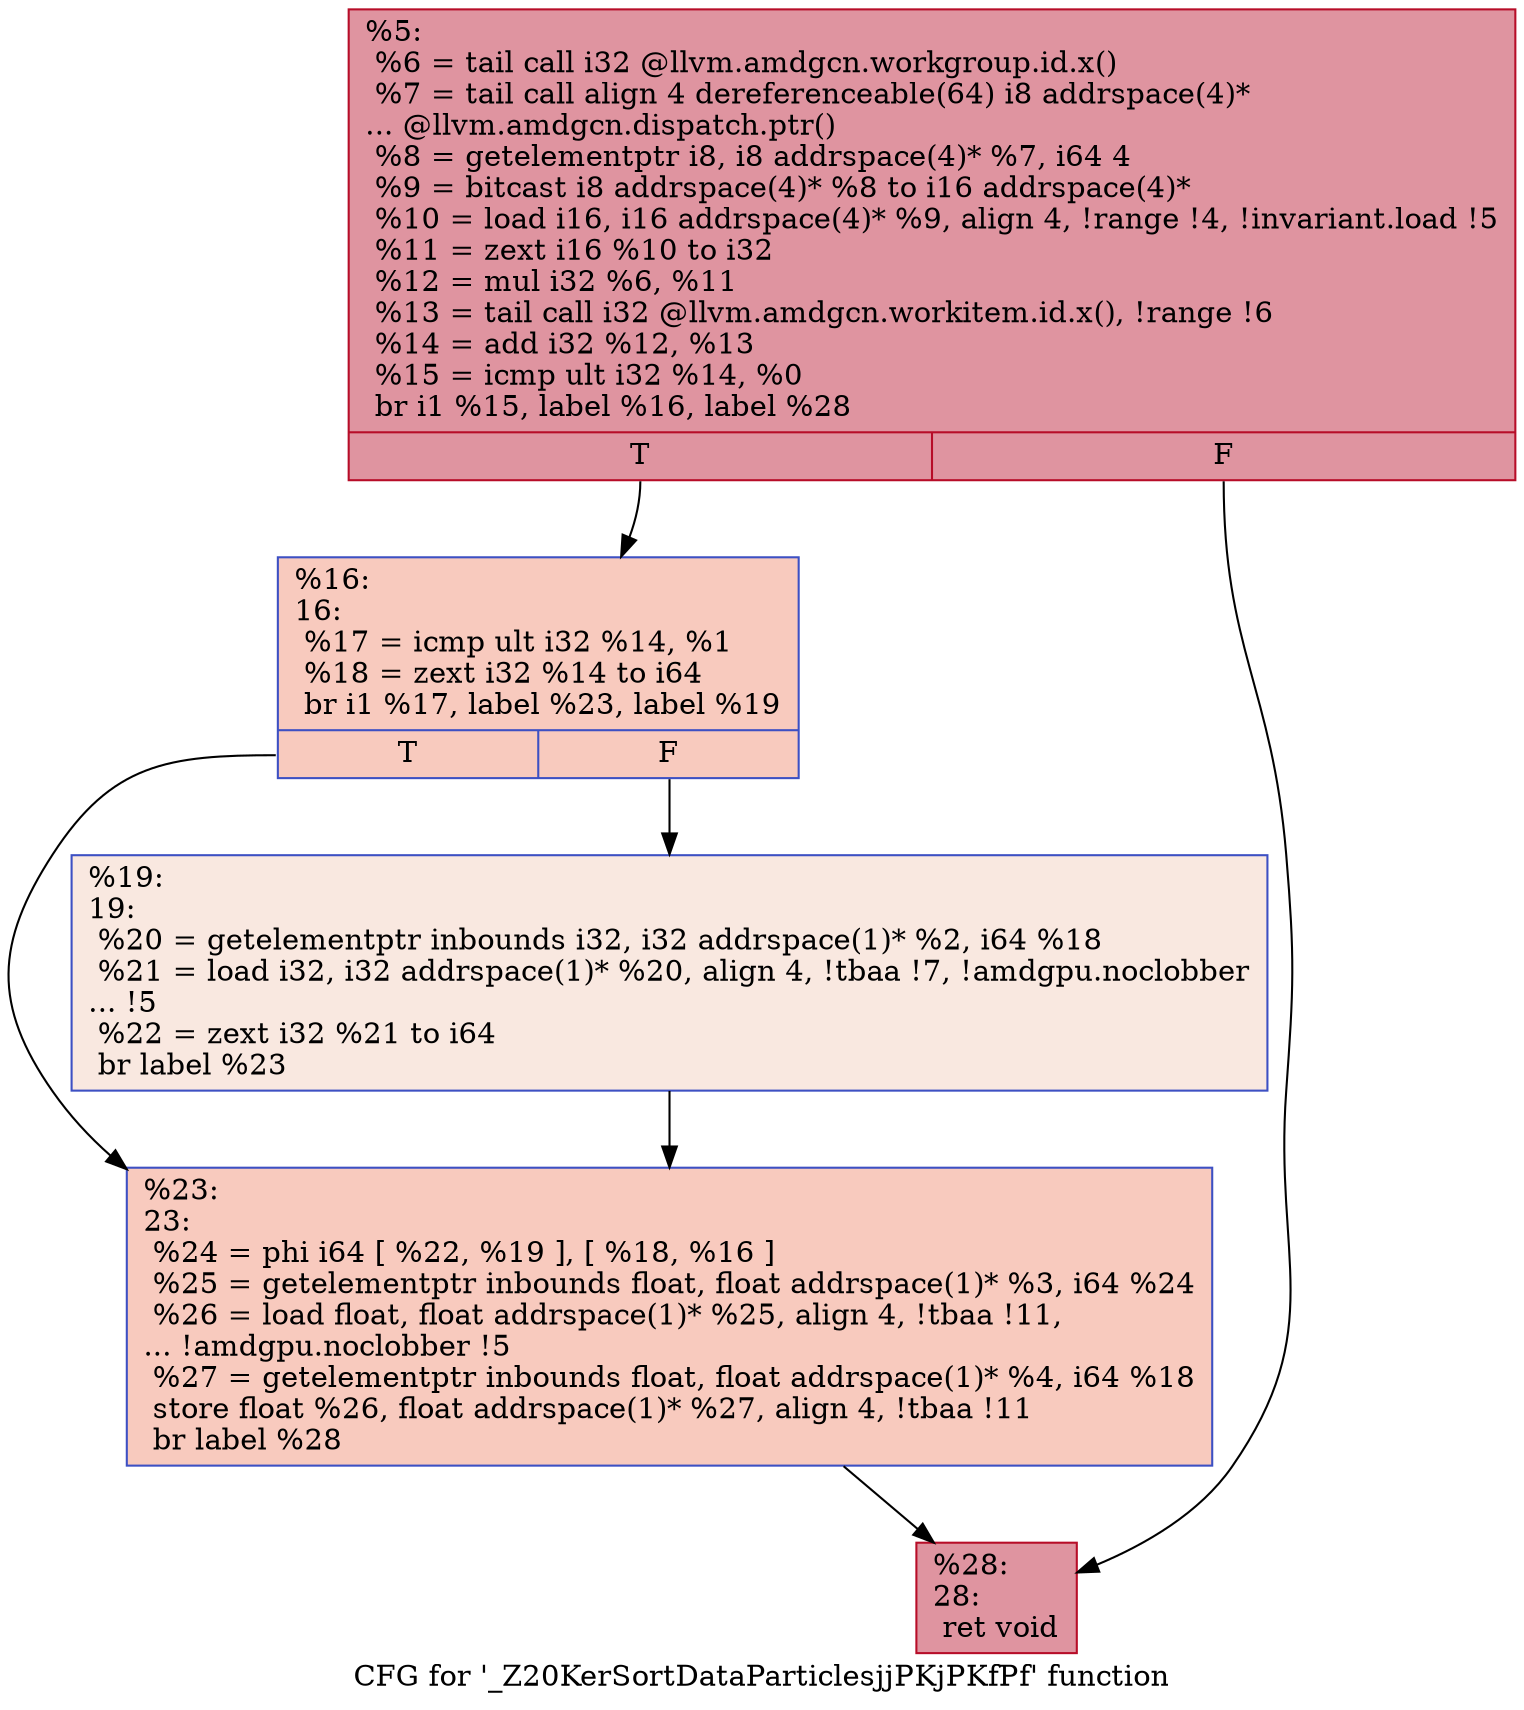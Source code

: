 digraph "CFG for '_Z20KerSortDataParticlesjjPKjPKfPf' function" {
	label="CFG for '_Z20KerSortDataParticlesjjPKjPKfPf' function";

	Node0x5fb0290 [shape=record,color="#b70d28ff", style=filled, fillcolor="#b70d2870",label="{%5:\l  %6 = tail call i32 @llvm.amdgcn.workgroup.id.x()\l  %7 = tail call align 4 dereferenceable(64) i8 addrspace(4)*\l... @llvm.amdgcn.dispatch.ptr()\l  %8 = getelementptr i8, i8 addrspace(4)* %7, i64 4\l  %9 = bitcast i8 addrspace(4)* %8 to i16 addrspace(4)*\l  %10 = load i16, i16 addrspace(4)* %9, align 4, !range !4, !invariant.load !5\l  %11 = zext i16 %10 to i32\l  %12 = mul i32 %6, %11\l  %13 = tail call i32 @llvm.amdgcn.workitem.id.x(), !range !6\l  %14 = add i32 %12, %13\l  %15 = icmp ult i32 %14, %0\l  br i1 %15, label %16, label %28\l|{<s0>T|<s1>F}}"];
	Node0x5fb0290:s0 -> Node0x5fb2190;
	Node0x5fb0290:s1 -> Node0x5fb2220;
	Node0x5fb2190 [shape=record,color="#3d50c3ff", style=filled, fillcolor="#ef886b70",label="{%16:\l16:                                               \l  %17 = icmp ult i32 %14, %1\l  %18 = zext i32 %14 to i64\l  br i1 %17, label %23, label %19\l|{<s0>T|<s1>F}}"];
	Node0x5fb2190:s0 -> Node0x5fb24e0;
	Node0x5fb2190:s1 -> Node0x5fb2530;
	Node0x5fb2530 [shape=record,color="#3d50c3ff", style=filled, fillcolor="#f1ccb870",label="{%19:\l19:                                               \l  %20 = getelementptr inbounds i32, i32 addrspace(1)* %2, i64 %18\l  %21 = load i32, i32 addrspace(1)* %20, align 4, !tbaa !7, !amdgpu.noclobber\l... !5\l  %22 = zext i32 %21 to i64\l  br label %23\l}"];
	Node0x5fb2530 -> Node0x5fb24e0;
	Node0x5fb24e0 [shape=record,color="#3d50c3ff", style=filled, fillcolor="#ef886b70",label="{%23:\l23:                                               \l  %24 = phi i64 [ %22, %19 ], [ %18, %16 ]\l  %25 = getelementptr inbounds float, float addrspace(1)* %3, i64 %24\l  %26 = load float, float addrspace(1)* %25, align 4, !tbaa !11,\l... !amdgpu.noclobber !5\l  %27 = getelementptr inbounds float, float addrspace(1)* %4, i64 %18\l  store float %26, float addrspace(1)* %27, align 4, !tbaa !11\l  br label %28\l}"];
	Node0x5fb24e0 -> Node0x5fb2220;
	Node0x5fb2220 [shape=record,color="#b70d28ff", style=filled, fillcolor="#b70d2870",label="{%28:\l28:                                               \l  ret void\l}"];
}
